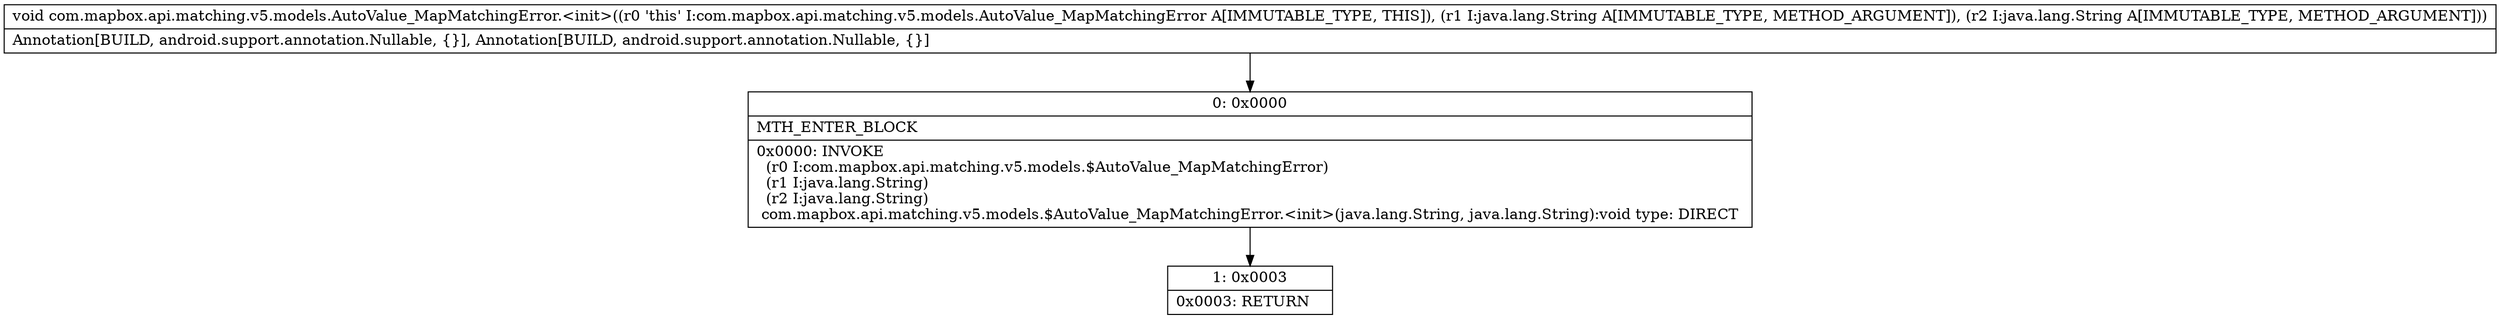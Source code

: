 digraph "CFG forcom.mapbox.api.matching.v5.models.AutoValue_MapMatchingError.\<init\>(Ljava\/lang\/String;Ljava\/lang\/String;)V" {
Node_0 [shape=record,label="{0\:\ 0x0000|MTH_ENTER_BLOCK\l|0x0000: INVOKE  \l  (r0 I:com.mapbox.api.matching.v5.models.$AutoValue_MapMatchingError)\l  (r1 I:java.lang.String)\l  (r2 I:java.lang.String)\l com.mapbox.api.matching.v5.models.$AutoValue_MapMatchingError.\<init\>(java.lang.String, java.lang.String):void type: DIRECT \l}"];
Node_1 [shape=record,label="{1\:\ 0x0003|0x0003: RETURN   \l}"];
MethodNode[shape=record,label="{void com.mapbox.api.matching.v5.models.AutoValue_MapMatchingError.\<init\>((r0 'this' I:com.mapbox.api.matching.v5.models.AutoValue_MapMatchingError A[IMMUTABLE_TYPE, THIS]), (r1 I:java.lang.String A[IMMUTABLE_TYPE, METHOD_ARGUMENT]), (r2 I:java.lang.String A[IMMUTABLE_TYPE, METHOD_ARGUMENT]))  | Annotation[BUILD, android.support.annotation.Nullable, \{\}], Annotation[BUILD, android.support.annotation.Nullable, \{\}]\l}"];
MethodNode -> Node_0;
Node_0 -> Node_1;
}

